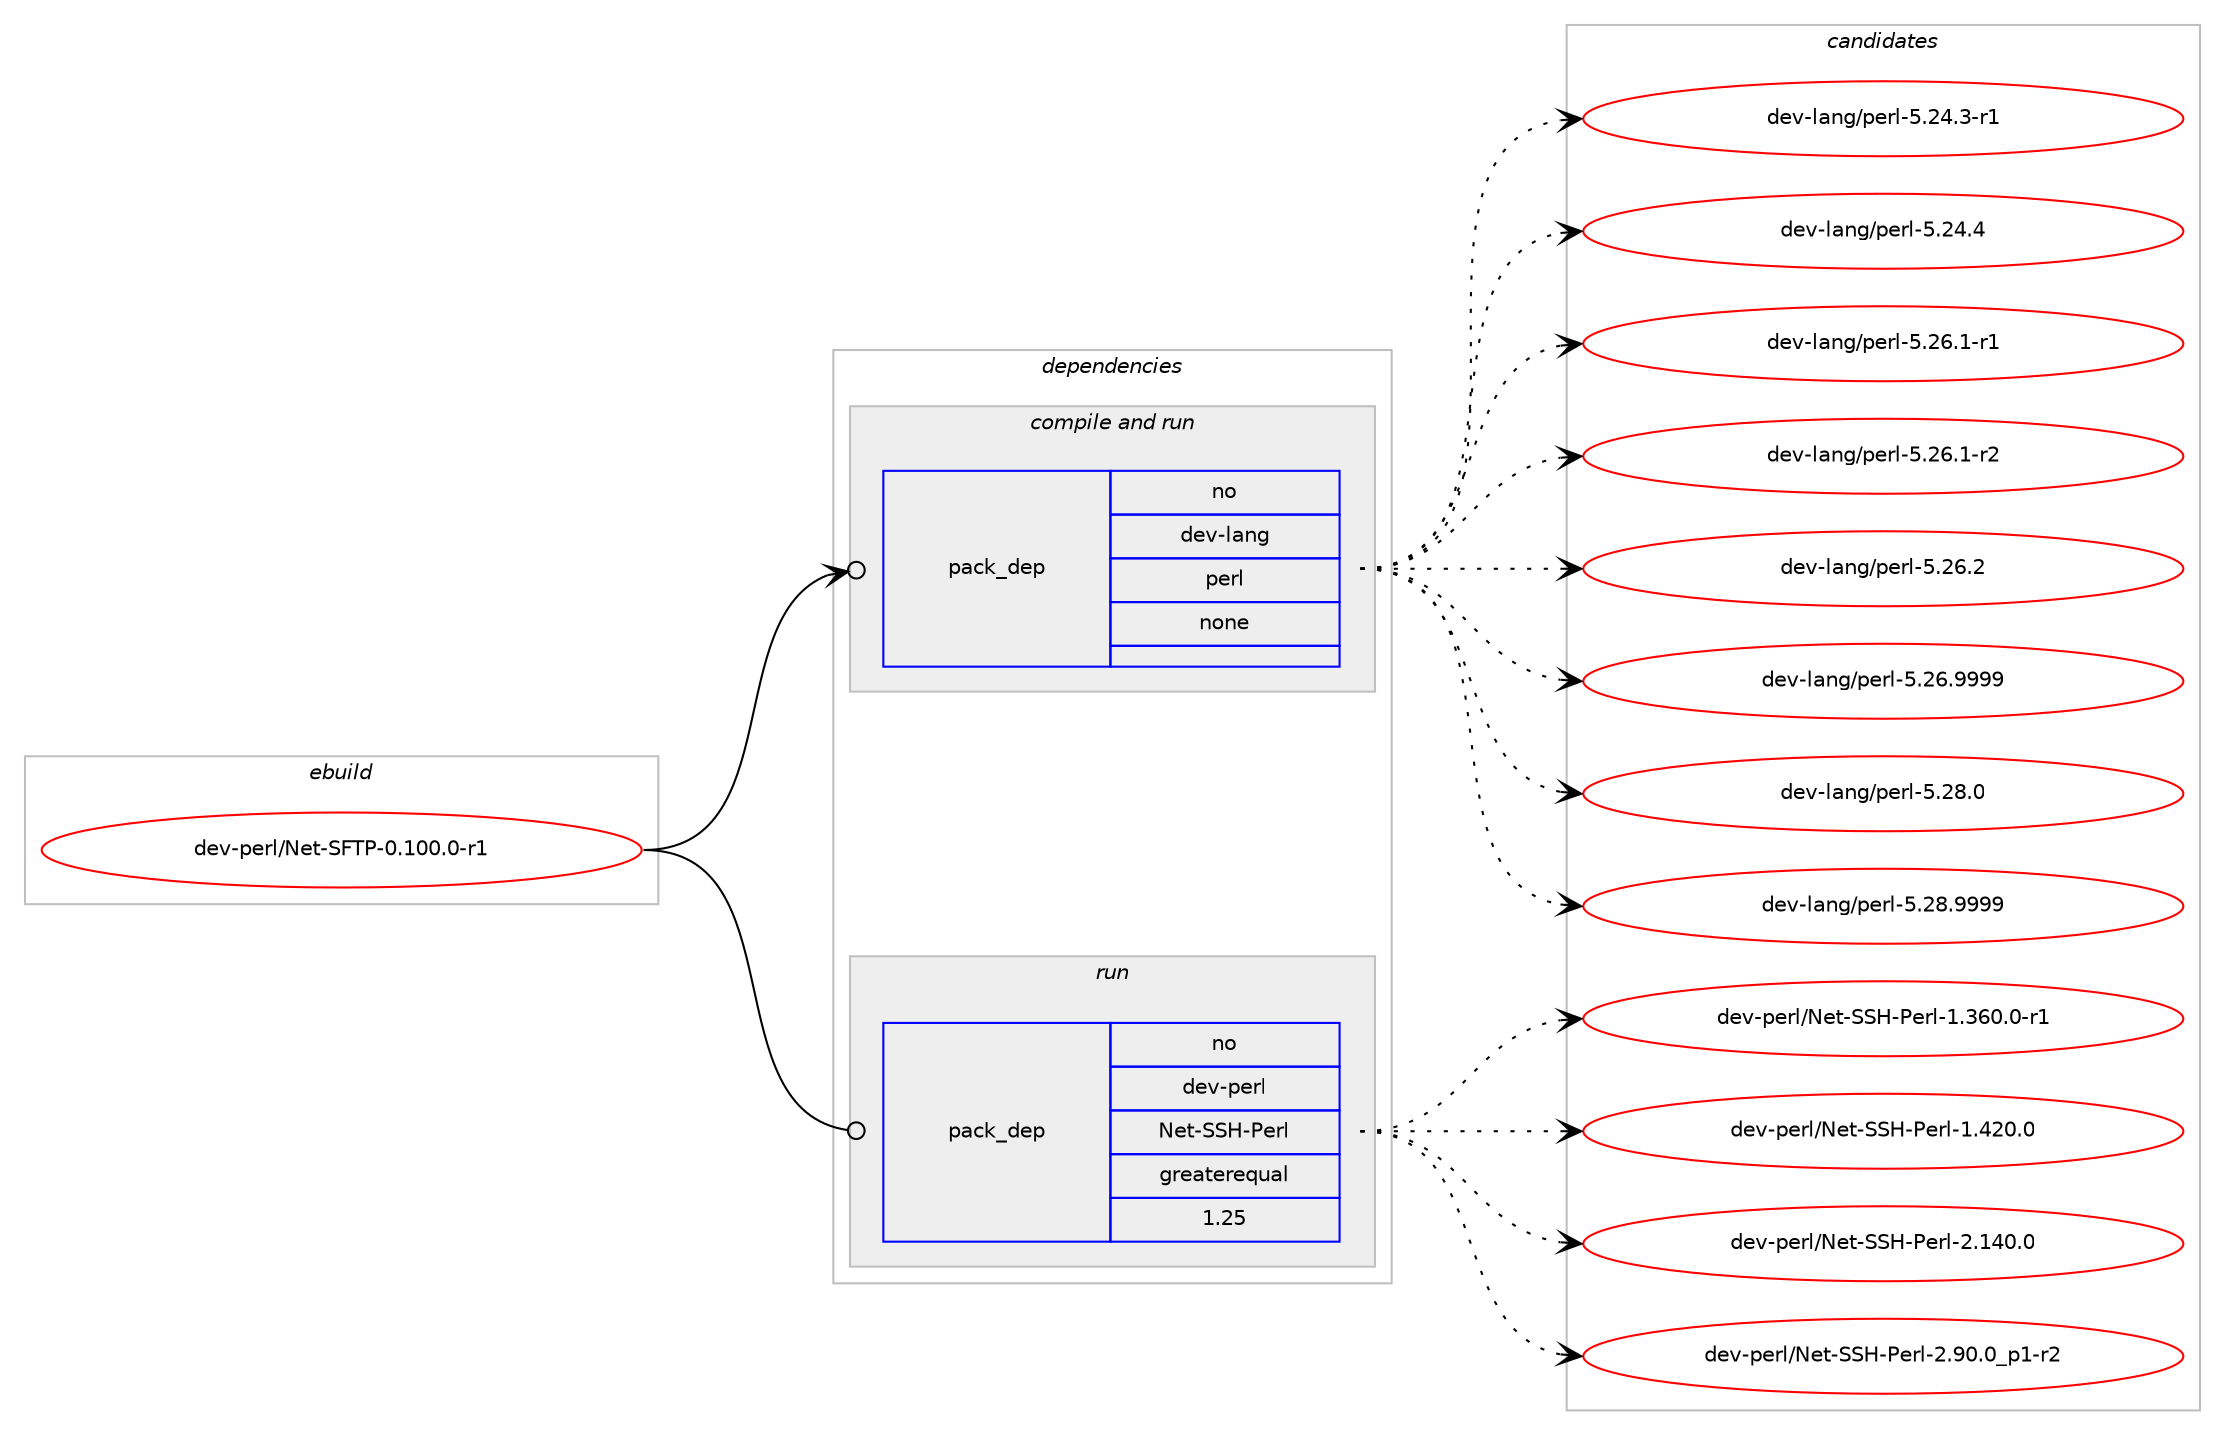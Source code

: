 digraph prolog {

# *************
# Graph options
# *************

newrank=true;
concentrate=true;
compound=true;
graph [rankdir=LR,fontname=Helvetica,fontsize=10,ranksep=1.5];#, ranksep=2.5, nodesep=0.2];
edge  [arrowhead=vee];
node  [fontname=Helvetica,fontsize=10];

# **********
# The ebuild
# **********

subgraph cluster_leftcol {
color=gray;
rank=same;
label=<<i>ebuild</i>>;
id [label="dev-perl/Net-SFTP-0.100.0-r1", color=red, width=4, href="../dev-perl/Net-SFTP-0.100.0-r1.svg"];
}

# ****************
# The dependencies
# ****************

subgraph cluster_midcol {
color=gray;
label=<<i>dependencies</i>>;
subgraph cluster_compile {
fillcolor="#eeeeee";
style=filled;
label=<<i>compile</i>>;
}
subgraph cluster_compileandrun {
fillcolor="#eeeeee";
style=filled;
label=<<i>compile and run</i>>;
subgraph pack994692 {
dependency1386333 [label=<<TABLE BORDER="0" CELLBORDER="1" CELLSPACING="0" CELLPADDING="4" WIDTH="220"><TR><TD ROWSPAN="6" CELLPADDING="30">pack_dep</TD></TR><TR><TD WIDTH="110">no</TD></TR><TR><TD>dev-lang</TD></TR><TR><TD>perl</TD></TR><TR><TD>none</TD></TR><TR><TD></TD></TR></TABLE>>, shape=none, color=blue];
}
id:e -> dependency1386333:w [weight=20,style="solid",arrowhead="odotvee"];
}
subgraph cluster_run {
fillcolor="#eeeeee";
style=filled;
label=<<i>run</i>>;
subgraph pack994693 {
dependency1386334 [label=<<TABLE BORDER="0" CELLBORDER="1" CELLSPACING="0" CELLPADDING="4" WIDTH="220"><TR><TD ROWSPAN="6" CELLPADDING="30">pack_dep</TD></TR><TR><TD WIDTH="110">no</TD></TR><TR><TD>dev-perl</TD></TR><TR><TD>Net-SSH-Perl</TD></TR><TR><TD>greaterequal</TD></TR><TR><TD>1.25</TD></TR></TABLE>>, shape=none, color=blue];
}
id:e -> dependency1386334:w [weight=20,style="solid",arrowhead="odot"];
}
}

# **************
# The candidates
# **************

subgraph cluster_choices {
rank=same;
color=gray;
label=<<i>candidates</i>>;

subgraph choice994692 {
color=black;
nodesep=1;
choice100101118451089711010347112101114108455346505246514511449 [label="dev-lang/perl-5.24.3-r1", color=red, width=4,href="../dev-lang/perl-5.24.3-r1.svg"];
choice10010111845108971101034711210111410845534650524652 [label="dev-lang/perl-5.24.4", color=red, width=4,href="../dev-lang/perl-5.24.4.svg"];
choice100101118451089711010347112101114108455346505446494511449 [label="dev-lang/perl-5.26.1-r1", color=red, width=4,href="../dev-lang/perl-5.26.1-r1.svg"];
choice100101118451089711010347112101114108455346505446494511450 [label="dev-lang/perl-5.26.1-r2", color=red, width=4,href="../dev-lang/perl-5.26.1-r2.svg"];
choice10010111845108971101034711210111410845534650544650 [label="dev-lang/perl-5.26.2", color=red, width=4,href="../dev-lang/perl-5.26.2.svg"];
choice10010111845108971101034711210111410845534650544657575757 [label="dev-lang/perl-5.26.9999", color=red, width=4,href="../dev-lang/perl-5.26.9999.svg"];
choice10010111845108971101034711210111410845534650564648 [label="dev-lang/perl-5.28.0", color=red, width=4,href="../dev-lang/perl-5.28.0.svg"];
choice10010111845108971101034711210111410845534650564657575757 [label="dev-lang/perl-5.28.9999", color=red, width=4,href="../dev-lang/perl-5.28.9999.svg"];
dependency1386333:e -> choice100101118451089711010347112101114108455346505246514511449:w [style=dotted,weight="100"];
dependency1386333:e -> choice10010111845108971101034711210111410845534650524652:w [style=dotted,weight="100"];
dependency1386333:e -> choice100101118451089711010347112101114108455346505446494511449:w [style=dotted,weight="100"];
dependency1386333:e -> choice100101118451089711010347112101114108455346505446494511450:w [style=dotted,weight="100"];
dependency1386333:e -> choice10010111845108971101034711210111410845534650544650:w [style=dotted,weight="100"];
dependency1386333:e -> choice10010111845108971101034711210111410845534650544657575757:w [style=dotted,weight="100"];
dependency1386333:e -> choice10010111845108971101034711210111410845534650564648:w [style=dotted,weight="100"];
dependency1386333:e -> choice10010111845108971101034711210111410845534650564657575757:w [style=dotted,weight="100"];
}
subgraph choice994693 {
color=black;
nodesep=1;
choice10010111845112101114108477810111645838372458010111410845494651544846484511449 [label="dev-perl/Net-SSH-Perl-1.360.0-r1", color=red, width=4,href="../dev-perl/Net-SSH-Perl-1.360.0-r1.svg"];
choice1001011184511210111410847781011164583837245801011141084549465250484648 [label="dev-perl/Net-SSH-Perl-1.420.0", color=red, width=4,href="../dev-perl/Net-SSH-Perl-1.420.0.svg"];
choice1001011184511210111410847781011164583837245801011141084550464952484648 [label="dev-perl/Net-SSH-Perl-2.140.0", color=red, width=4,href="../dev-perl/Net-SSH-Perl-2.140.0.svg"];
choice1001011184511210111410847781011164583837245801011141084550465748464895112494511450 [label="dev-perl/Net-SSH-Perl-2.90.0_p1-r2", color=red, width=4,href="../dev-perl/Net-SSH-Perl-2.90.0_p1-r2.svg"];
dependency1386334:e -> choice10010111845112101114108477810111645838372458010111410845494651544846484511449:w [style=dotted,weight="100"];
dependency1386334:e -> choice1001011184511210111410847781011164583837245801011141084549465250484648:w [style=dotted,weight="100"];
dependency1386334:e -> choice1001011184511210111410847781011164583837245801011141084550464952484648:w [style=dotted,weight="100"];
dependency1386334:e -> choice1001011184511210111410847781011164583837245801011141084550465748464895112494511450:w [style=dotted,weight="100"];
}
}

}
